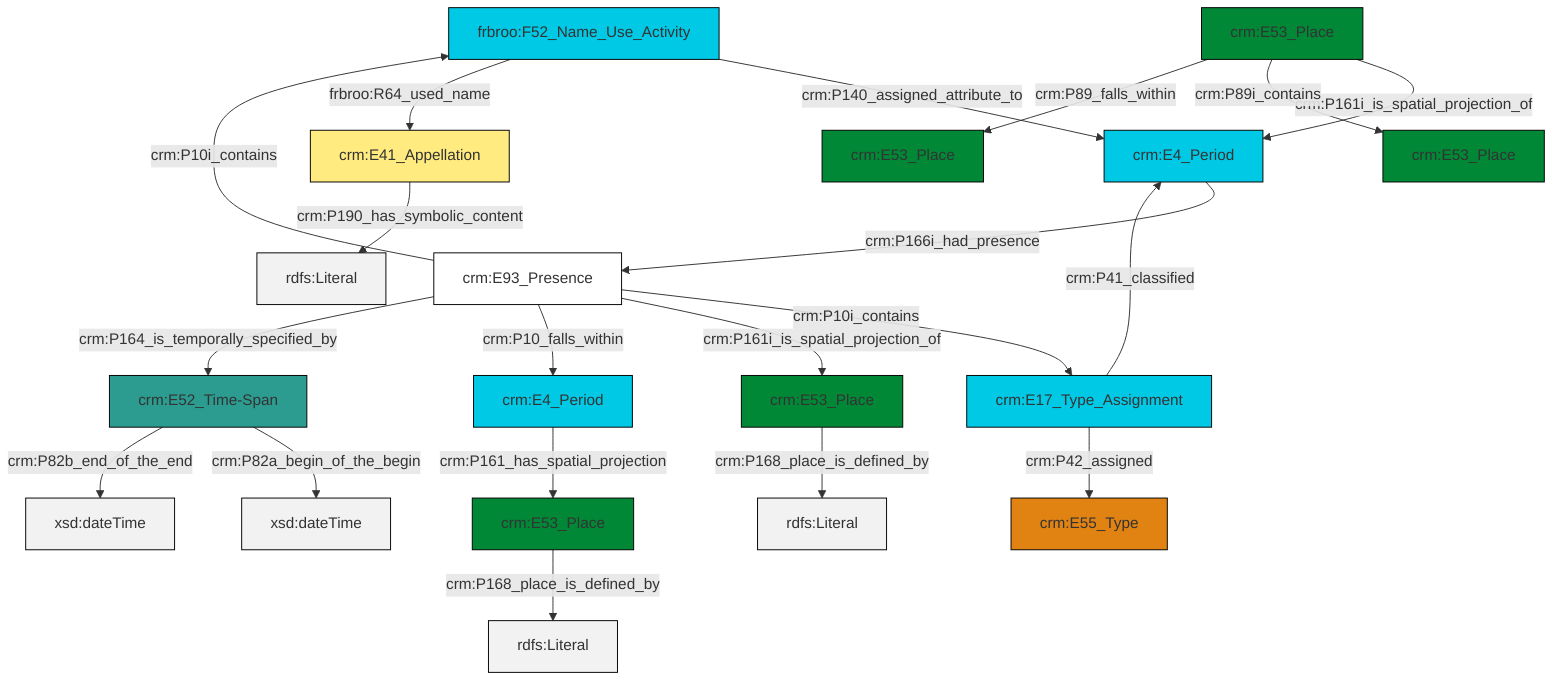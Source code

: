 graph TD
classDef Literal fill:#f2f2f2,stroke:#000000;
classDef CRM_Entity fill:#FFFFFF,stroke:#000000;
classDef Temporal_Entity fill:#00C9E6, stroke:#000000;
classDef Type fill:#E18312, stroke:#000000;
classDef Time-Span fill:#2C9C91, stroke:#000000;
classDef Appellation fill:#FFEB7F, stroke:#000000;
classDef Place fill:#008836, stroke:#000000;
classDef Persistent_Item fill:#B266B2, stroke:#000000;
classDef Conceptual_Object fill:#FFD700, stroke:#000000;
classDef Physical_Thing fill:#D2B48C, stroke:#000000;
classDef Actor fill:#f58aad, stroke:#000000;
classDef PC_Classes fill:#4ce600, stroke:#000000;
classDef Multi fill:#cccccc,stroke:#000000;

2["crm:E93_Presence"]:::CRM_Entity -->|crm:P10i_contains| 3["crm:E17_Type_Assignment"]:::Temporal_Entity
10["crm:E4_Period"]:::Temporal_Entity -->|crm:P166i_had_presence| 2["crm:E93_Presence"]:::CRM_Entity
3["crm:E17_Type_Assignment"]:::Temporal_Entity -->|crm:P41_classified| 10["crm:E4_Period"]:::Temporal_Entity
4["crm:E53_Place"]:::Place -->|crm:P161i_is_spatial_projection_of| 10["crm:E4_Period"]:::Temporal_Entity
2["crm:E93_Presence"]:::CRM_Entity -->|crm:P161i_is_spatial_projection_of| 12["crm:E53_Place"]:::Place
20["crm:E53_Place"]:::Place -->|crm:P168_place_is_defined_by| 21[rdfs:Literal]:::Literal
2["crm:E93_Presence"]:::CRM_Entity -->|crm:P10_falls_within| 22["crm:E4_Period"]:::Temporal_Entity
3["crm:E17_Type_Assignment"]:::Temporal_Entity -->|crm:P42_assigned| 14["crm:E55_Type"]:::Type
8["crm:E52_Time-Span"]:::Time-Span -->|crm:P82a_begin_of_the_begin| 23[xsd:dateTime]:::Literal
4["crm:E53_Place"]:::Place -->|crm:P89i_contains| 18["crm:E53_Place"]:::Place
4["crm:E53_Place"]:::Place -->|crm:P89_falls_within| 24["crm:E53_Place"]:::Place
2["crm:E93_Presence"]:::CRM_Entity -->|crm:P164_is_temporally_specified_by| 8["crm:E52_Time-Span"]:::Time-Span
6["crm:E41_Appellation"]:::Appellation -->|crm:P190_has_symbolic_content| 25[rdfs:Literal]:::Literal
8["crm:E52_Time-Span"]:::Time-Span -->|crm:P82b_end_of_the_end| 26[xsd:dateTime]:::Literal
0["frbroo:F52_Name_Use_Activity"]:::Temporal_Entity -->|crm:P140_assigned_attribute_to| 10["crm:E4_Period"]:::Temporal_Entity
12["crm:E53_Place"]:::Place -->|crm:P168_place_is_defined_by| 30[rdfs:Literal]:::Literal
22["crm:E4_Period"]:::Temporal_Entity -->|crm:P161_has_spatial_projection| 20["crm:E53_Place"]:::Place
2["crm:E93_Presence"]:::CRM_Entity -->|crm:P10i_contains| 0["frbroo:F52_Name_Use_Activity"]:::Temporal_Entity
0["frbroo:F52_Name_Use_Activity"]:::Temporal_Entity -->|frbroo:R64_used_name| 6["crm:E41_Appellation"]:::Appellation